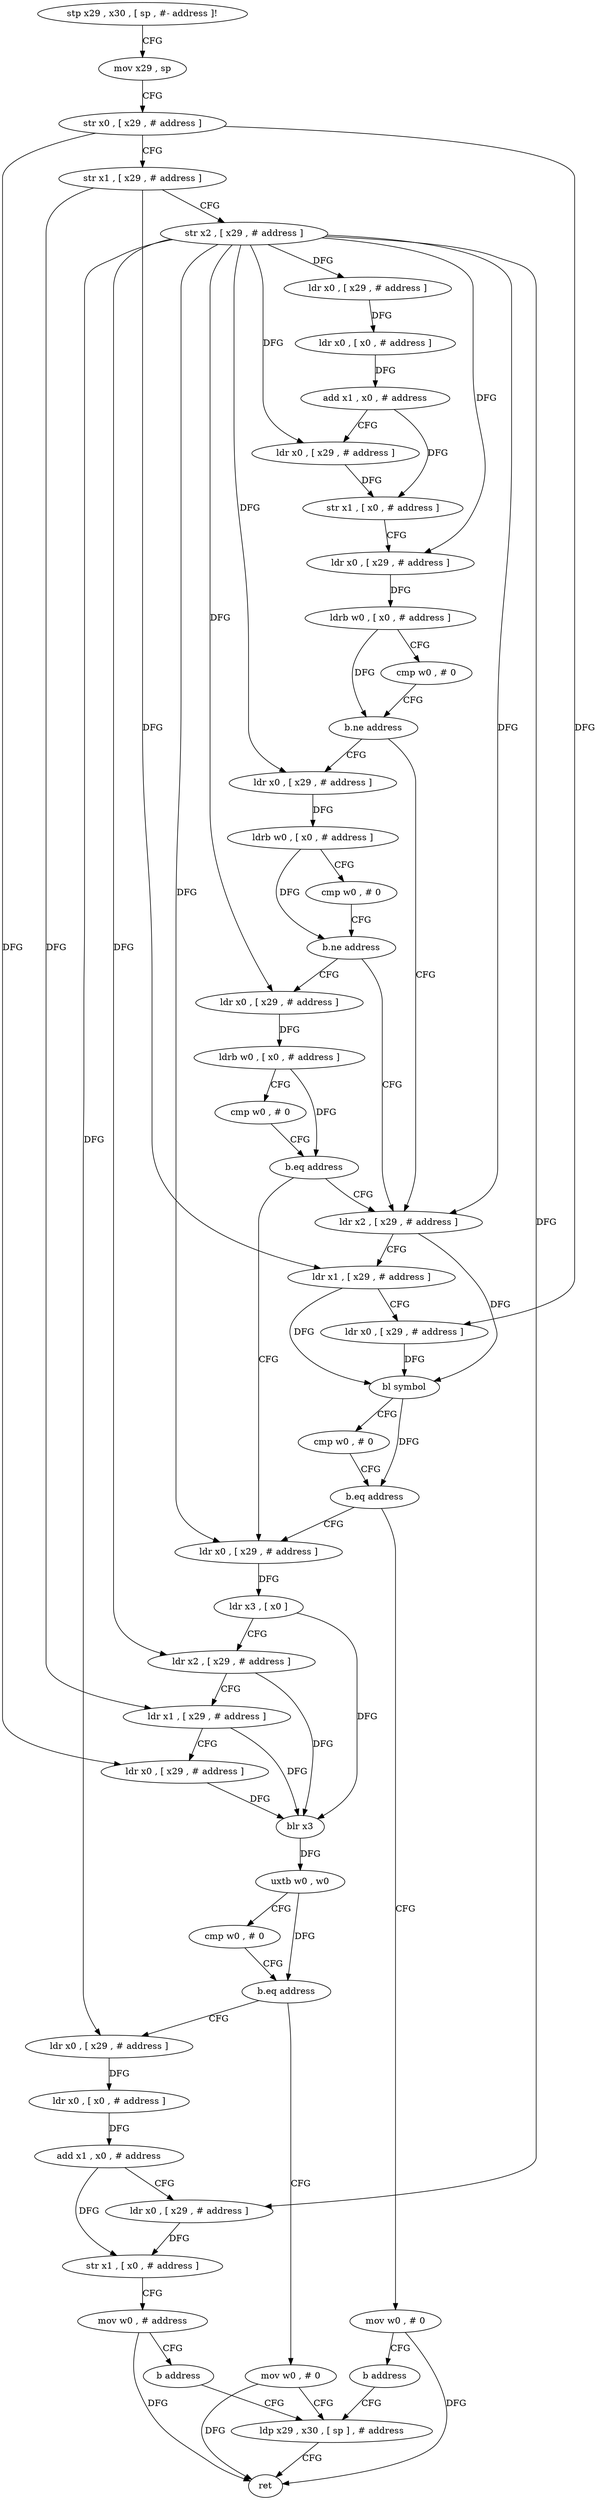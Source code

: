 digraph "func" {
"4248176" [label = "stp x29 , x30 , [ sp , #- address ]!" ]
"4248180" [label = "mov x29 , sp" ]
"4248184" [label = "str x0 , [ x29 , # address ]" ]
"4248188" [label = "str x1 , [ x29 , # address ]" ]
"4248192" [label = "str x2 , [ x29 , # address ]" ]
"4248196" [label = "ldr x0 , [ x29 , # address ]" ]
"4248200" [label = "ldr x0 , [ x0 , # address ]" ]
"4248204" [label = "add x1 , x0 , # address" ]
"4248208" [label = "ldr x0 , [ x29 , # address ]" ]
"4248212" [label = "str x1 , [ x0 , # address ]" ]
"4248216" [label = "ldr x0 , [ x29 , # address ]" ]
"4248220" [label = "ldrb w0 , [ x0 , # address ]" ]
"4248224" [label = "cmp w0 , # 0" ]
"4248228" [label = "b.ne address" ]
"4248264" [label = "ldr x2 , [ x29 , # address ]" ]
"4248232" [label = "ldr x0 , [ x29 , # address ]" ]
"4248268" [label = "ldr x1 , [ x29 , # address ]" ]
"4248272" [label = "ldr x0 , [ x29 , # address ]" ]
"4248276" [label = "bl symbol" ]
"4248280" [label = "cmp w0 , # 0" ]
"4248284" [label = "b.eq address" ]
"4248296" [label = "ldr x0 , [ x29 , # address ]" ]
"4248288" [label = "mov w0 , # 0" ]
"4248236" [label = "ldrb w0 , [ x0 , # address ]" ]
"4248240" [label = "cmp w0 , # 0" ]
"4248244" [label = "b.ne address" ]
"4248248" [label = "ldr x0 , [ x29 , # address ]" ]
"4248300" [label = "ldr x3 , [ x0 ]" ]
"4248304" [label = "ldr x2 , [ x29 , # address ]" ]
"4248308" [label = "ldr x1 , [ x29 , # address ]" ]
"4248312" [label = "ldr x0 , [ x29 , # address ]" ]
"4248316" [label = "blr x3" ]
"4248320" [label = "uxtb w0 , w0" ]
"4248324" [label = "cmp w0 , # 0" ]
"4248328" [label = "b.eq address" ]
"4248360" [label = "mov w0 , # 0" ]
"4248332" [label = "ldr x0 , [ x29 , # address ]" ]
"4248292" [label = "b address" ]
"4248364" [label = "ldp x29 , x30 , [ sp ] , # address" ]
"4248252" [label = "ldrb w0 , [ x0 , # address ]" ]
"4248256" [label = "cmp w0 , # 0" ]
"4248260" [label = "b.eq address" ]
"4248336" [label = "ldr x0 , [ x0 , # address ]" ]
"4248340" [label = "add x1 , x0 , # address" ]
"4248344" [label = "ldr x0 , [ x29 , # address ]" ]
"4248348" [label = "str x1 , [ x0 , # address ]" ]
"4248352" [label = "mov w0 , # address" ]
"4248356" [label = "b address" ]
"4248368" [label = "ret" ]
"4248176" -> "4248180" [ label = "CFG" ]
"4248180" -> "4248184" [ label = "CFG" ]
"4248184" -> "4248188" [ label = "CFG" ]
"4248184" -> "4248272" [ label = "DFG" ]
"4248184" -> "4248312" [ label = "DFG" ]
"4248188" -> "4248192" [ label = "CFG" ]
"4248188" -> "4248268" [ label = "DFG" ]
"4248188" -> "4248308" [ label = "DFG" ]
"4248192" -> "4248196" [ label = "DFG" ]
"4248192" -> "4248208" [ label = "DFG" ]
"4248192" -> "4248216" [ label = "DFG" ]
"4248192" -> "4248264" [ label = "DFG" ]
"4248192" -> "4248232" [ label = "DFG" ]
"4248192" -> "4248296" [ label = "DFG" ]
"4248192" -> "4248304" [ label = "DFG" ]
"4248192" -> "4248248" [ label = "DFG" ]
"4248192" -> "4248332" [ label = "DFG" ]
"4248192" -> "4248344" [ label = "DFG" ]
"4248196" -> "4248200" [ label = "DFG" ]
"4248200" -> "4248204" [ label = "DFG" ]
"4248204" -> "4248208" [ label = "CFG" ]
"4248204" -> "4248212" [ label = "DFG" ]
"4248208" -> "4248212" [ label = "DFG" ]
"4248212" -> "4248216" [ label = "CFG" ]
"4248216" -> "4248220" [ label = "DFG" ]
"4248220" -> "4248224" [ label = "CFG" ]
"4248220" -> "4248228" [ label = "DFG" ]
"4248224" -> "4248228" [ label = "CFG" ]
"4248228" -> "4248264" [ label = "CFG" ]
"4248228" -> "4248232" [ label = "CFG" ]
"4248264" -> "4248268" [ label = "CFG" ]
"4248264" -> "4248276" [ label = "DFG" ]
"4248232" -> "4248236" [ label = "DFG" ]
"4248268" -> "4248272" [ label = "CFG" ]
"4248268" -> "4248276" [ label = "DFG" ]
"4248272" -> "4248276" [ label = "DFG" ]
"4248276" -> "4248280" [ label = "CFG" ]
"4248276" -> "4248284" [ label = "DFG" ]
"4248280" -> "4248284" [ label = "CFG" ]
"4248284" -> "4248296" [ label = "CFG" ]
"4248284" -> "4248288" [ label = "CFG" ]
"4248296" -> "4248300" [ label = "DFG" ]
"4248288" -> "4248292" [ label = "CFG" ]
"4248288" -> "4248368" [ label = "DFG" ]
"4248236" -> "4248240" [ label = "CFG" ]
"4248236" -> "4248244" [ label = "DFG" ]
"4248240" -> "4248244" [ label = "CFG" ]
"4248244" -> "4248264" [ label = "CFG" ]
"4248244" -> "4248248" [ label = "CFG" ]
"4248248" -> "4248252" [ label = "DFG" ]
"4248300" -> "4248304" [ label = "CFG" ]
"4248300" -> "4248316" [ label = "DFG" ]
"4248304" -> "4248308" [ label = "CFG" ]
"4248304" -> "4248316" [ label = "DFG" ]
"4248308" -> "4248312" [ label = "CFG" ]
"4248308" -> "4248316" [ label = "DFG" ]
"4248312" -> "4248316" [ label = "DFG" ]
"4248316" -> "4248320" [ label = "DFG" ]
"4248320" -> "4248324" [ label = "CFG" ]
"4248320" -> "4248328" [ label = "DFG" ]
"4248324" -> "4248328" [ label = "CFG" ]
"4248328" -> "4248360" [ label = "CFG" ]
"4248328" -> "4248332" [ label = "CFG" ]
"4248360" -> "4248364" [ label = "CFG" ]
"4248360" -> "4248368" [ label = "DFG" ]
"4248332" -> "4248336" [ label = "DFG" ]
"4248292" -> "4248364" [ label = "CFG" ]
"4248364" -> "4248368" [ label = "CFG" ]
"4248252" -> "4248256" [ label = "CFG" ]
"4248252" -> "4248260" [ label = "DFG" ]
"4248256" -> "4248260" [ label = "CFG" ]
"4248260" -> "4248296" [ label = "CFG" ]
"4248260" -> "4248264" [ label = "CFG" ]
"4248336" -> "4248340" [ label = "DFG" ]
"4248340" -> "4248344" [ label = "CFG" ]
"4248340" -> "4248348" [ label = "DFG" ]
"4248344" -> "4248348" [ label = "DFG" ]
"4248348" -> "4248352" [ label = "CFG" ]
"4248352" -> "4248356" [ label = "CFG" ]
"4248352" -> "4248368" [ label = "DFG" ]
"4248356" -> "4248364" [ label = "CFG" ]
}
